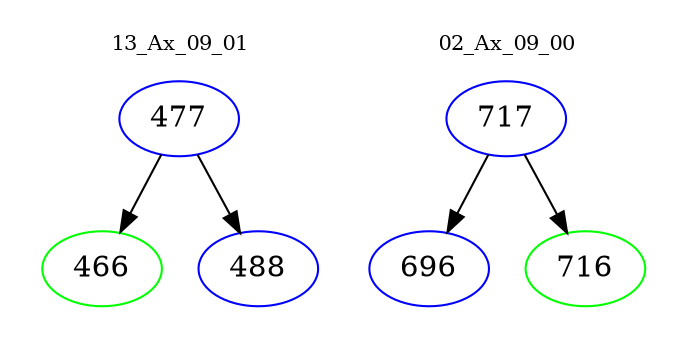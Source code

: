 digraph{
subgraph cluster_0 {
color = white
label = "13_Ax_09_01";
fontsize=10;
T0_477 [label="477", color="blue"]
T0_477 -> T0_466 [color="black"]
T0_466 [label="466", color="green"]
T0_477 -> T0_488 [color="black"]
T0_488 [label="488", color="blue"]
}
subgraph cluster_1 {
color = white
label = "02_Ax_09_00";
fontsize=10;
T1_717 [label="717", color="blue"]
T1_717 -> T1_696 [color="black"]
T1_696 [label="696", color="blue"]
T1_717 -> T1_716 [color="black"]
T1_716 [label="716", color="green"]
}
}
